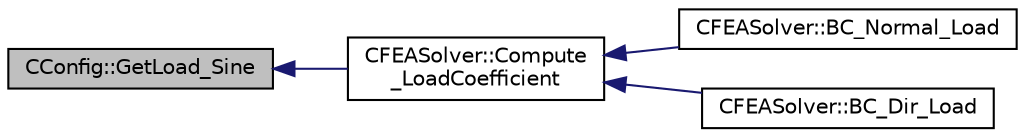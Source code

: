 digraph "CConfig::GetLoad_Sine"
{
  edge [fontname="Helvetica",fontsize="10",labelfontname="Helvetica",labelfontsize="10"];
  node [fontname="Helvetica",fontsize="10",shape=record];
  rankdir="LR";
  Node6194 [label="CConfig::GetLoad_Sine",height=0.2,width=0.4,color="black", fillcolor="grey75", style="filled", fontcolor="black"];
  Node6194 -> Node6195 [dir="back",color="midnightblue",fontsize="10",style="solid",fontname="Helvetica"];
  Node6195 [label="CFEASolver::Compute\l_LoadCoefficient",height=0.2,width=0.4,color="black", fillcolor="white", style="filled",URL="$class_c_f_e_a_solver.html#a6ac1e4e9ada22885cf892806b2d83cfc",tooltip="Get multiplier for loads. "];
  Node6195 -> Node6196 [dir="back",color="midnightblue",fontsize="10",style="solid",fontname="Helvetica"];
  Node6196 [label="CFEASolver::BC_Normal_Load",height=0.2,width=0.4,color="black", fillcolor="white", style="filled",URL="$class_c_f_e_a_solver.html#a6abeef6edeba15200a17fea8416112d9",tooltip="Impose a load boundary condition normal to the boundary. "];
  Node6195 -> Node6197 [dir="back",color="midnightblue",fontsize="10",style="solid",fontname="Helvetica"];
  Node6197 [label="CFEASolver::BC_Dir_Load",height=0.2,width=0.4,color="black", fillcolor="white", style="filled",URL="$class_c_f_e_a_solver.html#ad9960f4e57e45967479d50e45c28c44c",tooltip="Impose a load boundary condition in cartesian coordinates. "];
}
